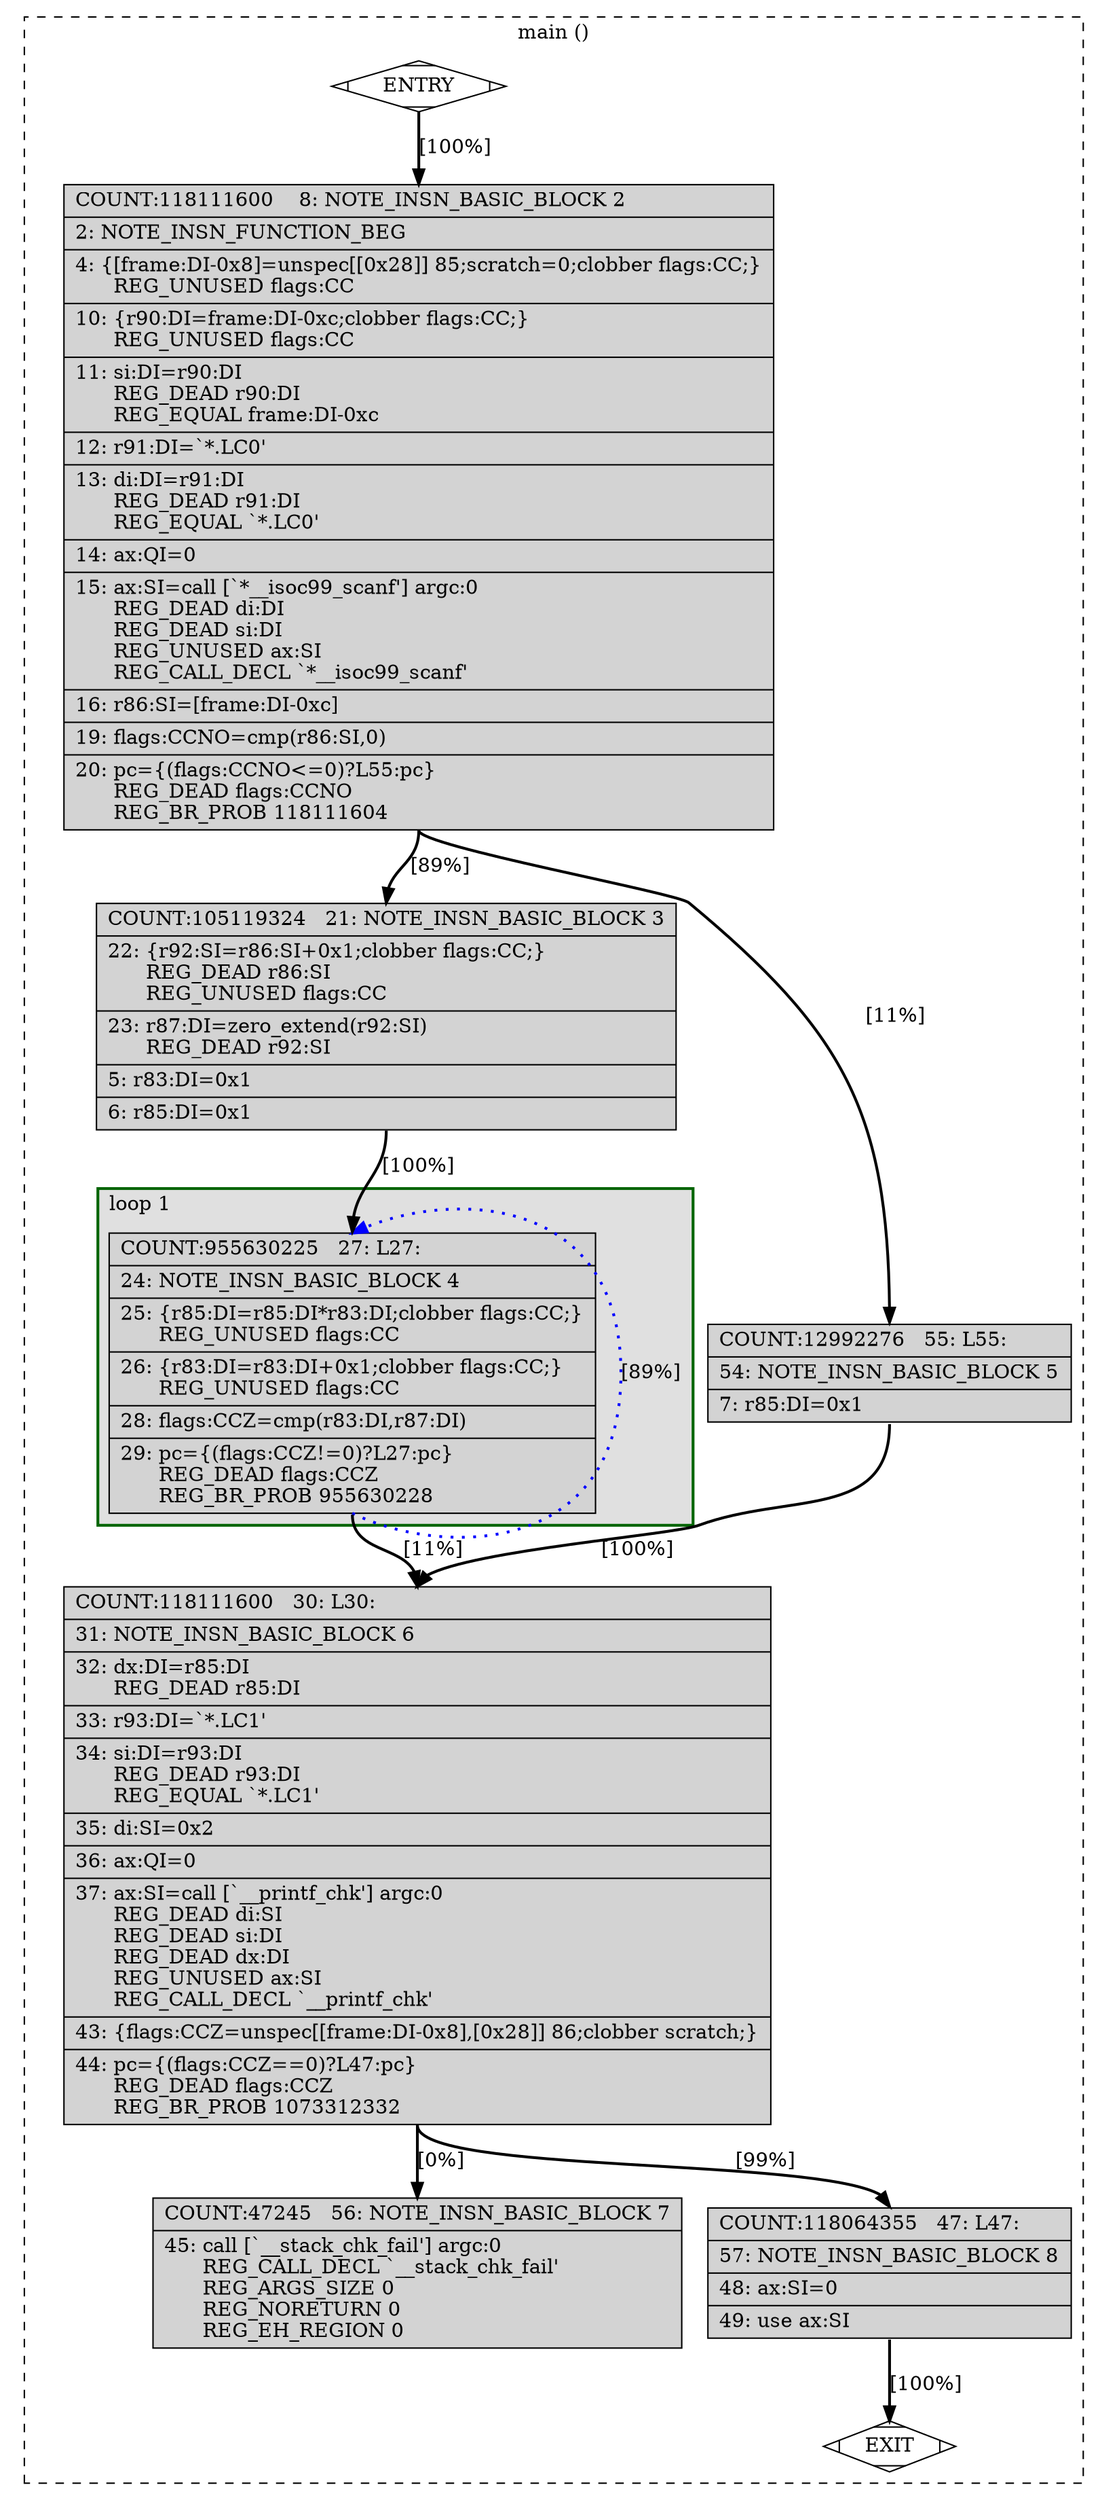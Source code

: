 digraph "main.c.271r.loop2" {
overlap=false;
subgraph "cluster_main" {
	style="dashed";
	color="black";
	label="main ()";
	subgraph cluster_23_1 {
	style="filled";
	color="darkgreen";
	fillcolor="grey88";
	label="loop 1";
	labeljust=l;
	penwidth=2;
	fn_23_basic_block_4 [shape=record,style=filled,fillcolor=lightgrey,label="{COUNT:955630225\ \ \ 27:\ L27:\l\
|\ \ \ 24:\ NOTE_INSN_BASIC_BLOCK\ 4\l\
|\ \ \ 25:\ \{r85:DI=r85:DI*r83:DI;clobber\ flags:CC;\}\l\
\ \ \ \ \ \ REG_UNUSED\ flags:CC\l\
|\ \ \ 26:\ \{r83:DI=r83:DI+0x1;clobber\ flags:CC;\}\l\
\ \ \ \ \ \ REG_UNUSED\ flags:CC\l\
|\ \ \ 28:\ flags:CCZ=cmp(r83:DI,r87:DI)\l\
|\ \ \ 29:\ pc=\{(flags:CCZ!=0)?L27:pc\}\l\
\ \ \ \ \ \ REG_DEAD\ flags:CCZ\l\
\ \ \ \ \ \ REG_BR_PROB\ 955630228\l\
}"];

	}
	fn_23_basic_block_0 [shape=Mdiamond,style=filled,fillcolor=white,label="ENTRY"];

	fn_23_basic_block_1 [shape=Mdiamond,style=filled,fillcolor=white,label="EXIT"];

	fn_23_basic_block_2 [shape=record,style=filled,fillcolor=lightgrey,label="{COUNT:118111600\ \ \ \ 8:\ NOTE_INSN_BASIC_BLOCK\ 2\l\
|\ \ \ \ 2:\ NOTE_INSN_FUNCTION_BEG\l\
|\ \ \ \ 4:\ \{[frame:DI-0x8]=unspec[[0x28]]\ 85;scratch=0;clobber\ flags:CC;\}\l\
\ \ \ \ \ \ REG_UNUSED\ flags:CC\l\
|\ \ \ 10:\ \{r90:DI=frame:DI-0xc;clobber\ flags:CC;\}\l\
\ \ \ \ \ \ REG_UNUSED\ flags:CC\l\
|\ \ \ 11:\ si:DI=r90:DI\l\
\ \ \ \ \ \ REG_DEAD\ r90:DI\l\
\ \ \ \ \ \ REG_EQUAL\ frame:DI-0xc\l\
|\ \ \ 12:\ r91:DI=`*.LC0'\l\
|\ \ \ 13:\ di:DI=r91:DI\l\
\ \ \ \ \ \ REG_DEAD\ r91:DI\l\
\ \ \ \ \ \ REG_EQUAL\ `*.LC0'\l\
|\ \ \ 14:\ ax:QI=0\l\
|\ \ \ 15:\ ax:SI=call\ [`*__isoc99_scanf']\ argc:0\l\
\ \ \ \ \ \ REG_DEAD\ di:DI\l\
\ \ \ \ \ \ REG_DEAD\ si:DI\l\
\ \ \ \ \ \ REG_UNUSED\ ax:SI\l\
\ \ \ \ \ \ REG_CALL_DECL\ `*__isoc99_scanf'\l\
|\ \ \ 16:\ r86:SI=[frame:DI-0xc]\l\
|\ \ \ 19:\ flags:CCNO=cmp(r86:SI,0)\l\
|\ \ \ 20:\ pc=\{(flags:CCNO\<=0)?L55:pc\}\l\
\ \ \ \ \ \ REG_DEAD\ flags:CCNO\l\
\ \ \ \ \ \ REG_BR_PROB\ 118111604\l\
}"];

	fn_23_basic_block_3 [shape=record,style=filled,fillcolor=lightgrey,label="{COUNT:105119324\ \ \ 21:\ NOTE_INSN_BASIC_BLOCK\ 3\l\
|\ \ \ 22:\ \{r92:SI=r86:SI+0x1;clobber\ flags:CC;\}\l\
\ \ \ \ \ \ REG_DEAD\ r86:SI\l\
\ \ \ \ \ \ REG_UNUSED\ flags:CC\l\
|\ \ \ 23:\ r87:DI=zero_extend(r92:SI)\l\
\ \ \ \ \ \ REG_DEAD\ r92:SI\l\
|\ \ \ \ 5:\ r83:DI=0x1\l\
|\ \ \ \ 6:\ r85:DI=0x1\l\
}"];

	fn_23_basic_block_5 [shape=record,style=filled,fillcolor=lightgrey,label="{COUNT:12992276\ \ \ 55:\ L55:\l\
|\ \ \ 54:\ NOTE_INSN_BASIC_BLOCK\ 5\l\
|\ \ \ \ 7:\ r85:DI=0x1\l\
}"];

	fn_23_basic_block_6 [shape=record,style=filled,fillcolor=lightgrey,label="{COUNT:118111600\ \ \ 30:\ L30:\l\
|\ \ \ 31:\ NOTE_INSN_BASIC_BLOCK\ 6\l\
|\ \ \ 32:\ dx:DI=r85:DI\l\
\ \ \ \ \ \ REG_DEAD\ r85:DI\l\
|\ \ \ 33:\ r93:DI=`*.LC1'\l\
|\ \ \ 34:\ si:DI=r93:DI\l\
\ \ \ \ \ \ REG_DEAD\ r93:DI\l\
\ \ \ \ \ \ REG_EQUAL\ `*.LC1'\l\
|\ \ \ 35:\ di:SI=0x2\l\
|\ \ \ 36:\ ax:QI=0\l\
|\ \ \ 37:\ ax:SI=call\ [`__printf_chk']\ argc:0\l\
\ \ \ \ \ \ REG_DEAD\ di:SI\l\
\ \ \ \ \ \ REG_DEAD\ si:DI\l\
\ \ \ \ \ \ REG_DEAD\ dx:DI\l\
\ \ \ \ \ \ REG_UNUSED\ ax:SI\l\
\ \ \ \ \ \ REG_CALL_DECL\ `__printf_chk'\l\
|\ \ \ 43:\ \{flags:CCZ=unspec[[frame:DI-0x8],[0x28]]\ 86;clobber\ scratch;\}\l\
|\ \ \ 44:\ pc=\{(flags:CCZ==0)?L47:pc\}\l\
\ \ \ \ \ \ REG_DEAD\ flags:CCZ\l\
\ \ \ \ \ \ REG_BR_PROB\ 1073312332\l\
}"];

	fn_23_basic_block_7 [shape=record,style=filled,fillcolor=lightgrey,label="{COUNT:47245\ \ \ 56:\ NOTE_INSN_BASIC_BLOCK\ 7\l\
|\ \ \ 45:\ call\ [`__stack_chk_fail']\ argc:0\l\
\ \ \ \ \ \ REG_CALL_DECL\ `__stack_chk_fail'\l\
\ \ \ \ \ \ REG_ARGS_SIZE\ 0\l\
\ \ \ \ \ \ REG_NORETURN\ 0\l\
\ \ \ \ \ \ REG_EH_REGION\ 0\l\
}"];

	fn_23_basic_block_8 [shape=record,style=filled,fillcolor=lightgrey,label="{COUNT:118064355\ \ \ 47:\ L47:\l\
|\ \ \ 57:\ NOTE_INSN_BASIC_BLOCK\ 8\l\
|\ \ \ 48:\ ax:SI=0\l\
|\ \ \ 49:\ use\ ax:SI\l\
}"];

	fn_23_basic_block_0:s -> fn_23_basic_block_2:n [style="solid,bold",color=black,weight=100,constraint=true,label="[100%]"];
	fn_23_basic_block_2:s -> fn_23_basic_block_3:n [style="solid,bold",color=black,weight=100,constraint=true,label="[89%]"];
	fn_23_basic_block_2:s -> fn_23_basic_block_5:n [style="solid,bold",color=black,weight=10,constraint=true,label="[11%]"];
	fn_23_basic_block_3:s -> fn_23_basic_block_4:n [style="solid,bold",color=black,weight=100,constraint=true,label="[100%]"];
	fn_23_basic_block_4:s -> fn_23_basic_block_4:n [style="dotted,bold",color=blue,weight=10,constraint=false,label="[89%]"];
	fn_23_basic_block_4:s -> fn_23_basic_block_6:n [style="solid,bold",color=black,weight=100,constraint=true,label="[11%]"];
	fn_23_basic_block_5:s -> fn_23_basic_block_6:n [style="solid,bold",color=black,weight=100,constraint=true,label="[100%]"];
	fn_23_basic_block_6:s -> fn_23_basic_block_8:n [style="solid,bold",color=black,weight=10,constraint=true,label="[99%]"];
	fn_23_basic_block_6:s -> fn_23_basic_block_7:n [style="solid,bold",color=black,weight=100,constraint=true,label="[0%]"];
	fn_23_basic_block_8:s -> fn_23_basic_block_1:n [style="solid,bold",color=black,weight=100,constraint=true,label="[100%]"];
	fn_23_basic_block_0:s -> fn_23_basic_block_1:n [style="invis",constraint=true];
}
}
